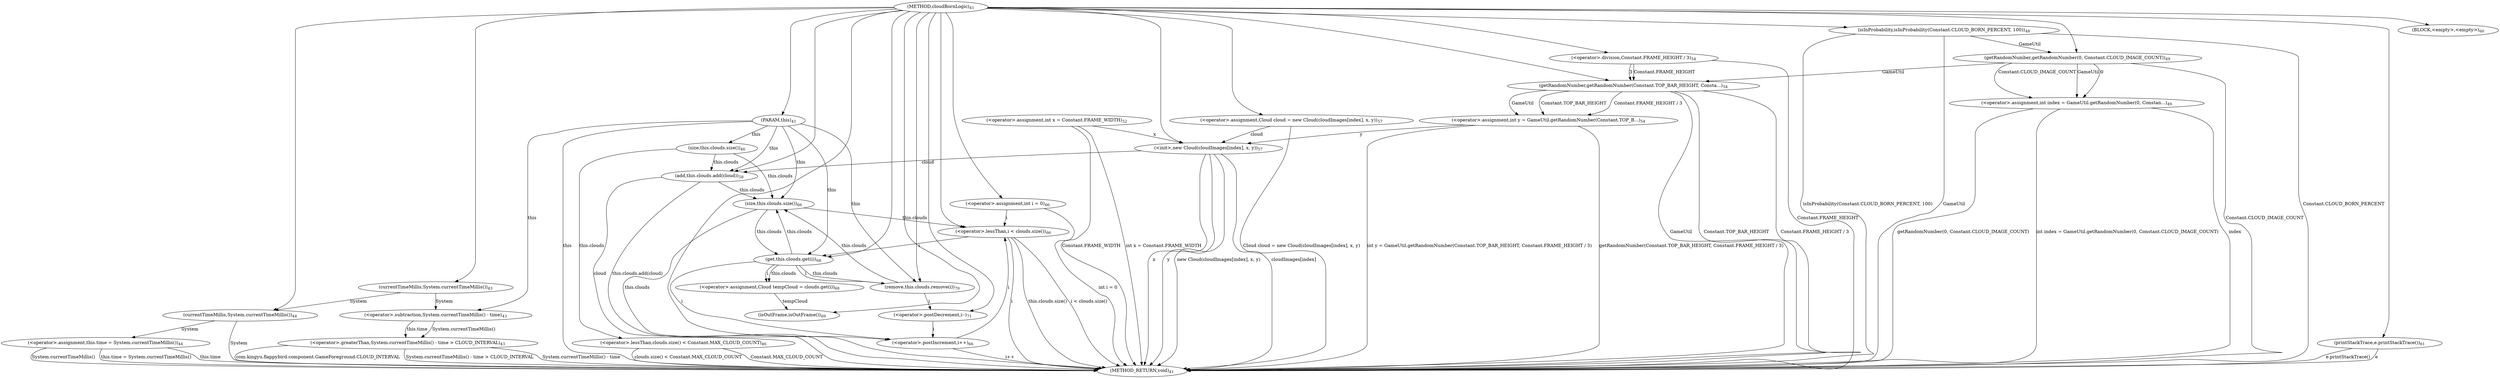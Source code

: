 digraph "cloudBornLogic" {  
"113" [label = <(METHOD,cloudBornLogic)<SUB>41</SUB>> ]
"239" [label = <(METHOD_RETURN,void)<SUB>41</SUB>> ]
"114" [label = <(PARAM,this)<SUB>41</SUB>> ]
"117" [label = <(&lt;operator&gt;.greaterThan,System.currentTimeMillis() - time &gt; CLOUD_INTERVAL)<SUB>43</SUB>> ]
"117" [label = <(&lt;operator&gt;.greaterThan,System.currentTimeMillis() - time &gt; CLOUD_INTERVAL)<SUB>43</SUB>> ]
"117" [label = <(&lt;operator&gt;.greaterThan,System.currentTimeMillis() - time &gt; CLOUD_INTERVAL)<SUB>43</SUB>> ]
"128" [label = <(&lt;operator&gt;.assignment,this.time = System.currentTimeMillis())<SUB>44</SUB>> ]
"118" [label = <(&lt;operator&gt;.subtraction,System.currentTimeMillis() - time)<SUB>43</SUB>> ]
"118" [label = <(&lt;operator&gt;.subtraction,System.currentTimeMillis() - time)<SUB>43</SUB>> ]
"128" [label = <(&lt;operator&gt;.assignment,this.time = System.currentTimeMillis())<SUB>44</SUB>> ]
"128" [label = <(&lt;operator&gt;.assignment,this.time = System.currentTimeMillis())<SUB>44</SUB>> ]
"135" [label = <(&lt;operator&gt;.lessThan,clouds.size() &lt; Constant.MAX_CLOUD_COUNT)<SUB>46</SUB>> ]
"206" [label = <(&lt;operator&gt;.assignment,int i = 0)<SUB>66</SUB>> ]
"209" [label = <(&lt;operator&gt;.lessThan,i &lt; clouds.size())<SUB>66</SUB>> ]
"215" [label = <(&lt;operator&gt;.postIncrement,i++)<SUB>66</SUB>> ]
"119" [label = <(currentTimeMillis,System.currentTimeMillis())<SUB>43</SUB>> ]
"132" [label = <(currentTimeMillis,System.currentTimeMillis())<SUB>44</SUB>> ]
"135" [label = <(&lt;operator&gt;.lessThan,clouds.size() &lt; Constant.MAX_CLOUD_COUNT)<SUB>46</SUB>> ]
"135" [label = <(&lt;operator&gt;.lessThan,clouds.size() &lt; Constant.MAX_CLOUD_COUNT)<SUB>46</SUB>> ]
"206" [label = <(&lt;operator&gt;.assignment,int i = 0)<SUB>66</SUB>> ]
"206" [label = <(&lt;operator&gt;.assignment,int i = 0)<SUB>66</SUB>> ]
"209" [label = <(&lt;operator&gt;.lessThan,i &lt; clouds.size())<SUB>66</SUB>> ]
"209" [label = <(&lt;operator&gt;.lessThan,i &lt; clouds.size())<SUB>66</SUB>> ]
"215" [label = <(&lt;operator&gt;.postIncrement,i++)<SUB>66</SUB>> ]
"219" [label = <(&lt;operator&gt;.assignment,Cloud tempCloud = clouds.get(i))<SUB>68</SUB>> ]
"136" [label = <(size,this.clouds.size())<SUB>46</SUB>> ]
"211" [label = <(size,this.clouds.size())<SUB>66</SUB>> ]
"219" [label = <(&lt;operator&gt;.assignment,Cloud tempCloud = clouds.get(i))<SUB>68</SUB>> ]
"219" [label = <(&lt;operator&gt;.assignment,Cloud tempCloud = clouds.get(i))<SUB>68</SUB>> ]
"227" [label = <(isOutFrame,isOutFrame())<SUB>69</SUB>> ]
"201" [label = <(BLOCK,&lt;empty&gt;,&lt;empty&gt;)<SUB>60</SUB>> ]
"221" [label = <(get,this.clouds.get(i))<SUB>68</SUB>> ]
"221" [label = <(get,this.clouds.get(i))<SUB>68</SUB>> ]
"227" [label = <(isOutFrame,isOutFrame())<SUB>69</SUB>> ]
"230" [label = <(remove,this.clouds.remove(i))<SUB>70</SUB>> ]
"235" [label = <(&lt;operator&gt;.postDecrement,i--)<SUB>71</SUB>> ]
"147" [label = <(isInProbability,isInProbability(Constant.CLOUD_BORN_PERCENT, 100))<SUB>48</SUB>> ]
"202" [label = <(printStackTrace,e.printStackTrace())<SUB>61</SUB>> ]
"230" [label = <(remove,this.clouds.remove(i))<SUB>70</SUB>> ]
"230" [label = <(remove,this.clouds.remove(i))<SUB>70</SUB>> ]
"235" [label = <(&lt;operator&gt;.postDecrement,i--)<SUB>71</SUB>> ]
"147" [label = <(isInProbability,isInProbability(Constant.CLOUD_BORN_PERCENT, 100))<SUB>48</SUB>> ]
"147" [label = <(isInProbability,isInProbability(Constant.CLOUD_BORN_PERCENT, 100))<SUB>48</SUB>> ]
"147" [label = <(isInProbability,isInProbability(Constant.CLOUD_BORN_PERCENT, 100))<SUB>48</SUB>> ]
"155" [label = <(&lt;operator&gt;.assignment,int index = GameUtil.getRandomNumber(0, Constan...)<SUB>49</SUB>> ]
"164" [label = <(&lt;operator&gt;.assignment,int x = Constant.FRAME_WIDTH)<SUB>52</SUB>> ]
"170" [label = <(&lt;operator&gt;.assignment,int y = GameUtil.getRandomNumber(Constant.TOP_B...)<SUB>54</SUB>> ]
"183" [label = <(&lt;operator&gt;.assignment,Cloud cloud = new Cloud(cloudImages[index], x, y))<SUB>57</SUB>> ]
"186" [label = <(&lt;init&gt;,new Cloud(cloudImages[index], x, y))<SUB>57</SUB>> ]
"195" [label = <(add,this.clouds.add(cloud))<SUB>58</SUB>> ]
"202" [label = <(printStackTrace,e.printStackTrace())<SUB>61</SUB>> ]
"155" [label = <(&lt;operator&gt;.assignment,int index = GameUtil.getRandomNumber(0, Constan...)<SUB>49</SUB>> ]
"155" [label = <(&lt;operator&gt;.assignment,int index = GameUtil.getRandomNumber(0, Constan...)<SUB>49</SUB>> ]
"164" [label = <(&lt;operator&gt;.assignment,int x = Constant.FRAME_WIDTH)<SUB>52</SUB>> ]
"164" [label = <(&lt;operator&gt;.assignment,int x = Constant.FRAME_WIDTH)<SUB>52</SUB>> ]
"170" [label = <(&lt;operator&gt;.assignment,int y = GameUtil.getRandomNumber(Constant.TOP_B...)<SUB>54</SUB>> ]
"170" [label = <(&lt;operator&gt;.assignment,int y = GameUtil.getRandomNumber(Constant.TOP_B...)<SUB>54</SUB>> ]
"183" [label = <(&lt;operator&gt;.assignment,Cloud cloud = new Cloud(cloudImages[index], x, y))<SUB>57</SUB>> ]
"183" [label = <(&lt;operator&gt;.assignment,Cloud cloud = new Cloud(cloudImages[index], x, y))<SUB>57</SUB>> ]
"186" [label = <(&lt;init&gt;,new Cloud(cloudImages[index], x, y))<SUB>57</SUB>> ]
"186" [label = <(&lt;init&gt;,new Cloud(cloudImages[index], x, y))<SUB>57</SUB>> ]
"186" [label = <(&lt;init&gt;,new Cloud(cloudImages[index], x, y))<SUB>57</SUB>> ]
"186" [label = <(&lt;init&gt;,new Cloud(cloudImages[index], x, y))<SUB>57</SUB>> ]
"195" [label = <(add,this.clouds.add(cloud))<SUB>58</SUB>> ]
"195" [label = <(add,this.clouds.add(cloud))<SUB>58</SUB>> ]
"157" [label = <(getRandomNumber,getRandomNumber(0, Constant.CLOUD_IMAGE_COUNT))<SUB>49</SUB>> ]
"157" [label = <(getRandomNumber,getRandomNumber(0, Constant.CLOUD_IMAGE_COUNT))<SUB>49</SUB>> ]
"157" [label = <(getRandomNumber,getRandomNumber(0, Constant.CLOUD_IMAGE_COUNT))<SUB>49</SUB>> ]
"172" [label = <(getRandomNumber,getRandomNumber(Constant.TOP_BAR_HEIGHT, Consta...)<SUB>54</SUB>> ]
"172" [label = <(getRandomNumber,getRandomNumber(Constant.TOP_BAR_HEIGHT, Consta...)<SUB>54</SUB>> ]
"172" [label = <(getRandomNumber,getRandomNumber(Constant.TOP_BAR_HEIGHT, Consta...)<SUB>54</SUB>> ]
"177" [label = <(&lt;operator&gt;.division,Constant.FRAME_HEIGHT / 3)<SUB>54</SUB>> ]
"177" [label = <(&lt;operator&gt;.division,Constant.FRAME_HEIGHT / 3)<SUB>54</SUB>> ]
  "114" -> "239"  [ label = "this"] 
  "117" -> "239"  [ label = "System.currentTimeMillis() - time"] 
  "117" -> "239"  [ label = "com.kingyu.flappybird.component.GameForeground.CLOUD_INTERVAL"] 
  "117" -> "239"  [ label = "System.currentTimeMillis() - time &gt; CLOUD_INTERVAL"] 
  "128" -> "239"  [ label = "this.time"] 
  "132" -> "239"  [ label = "System"] 
  "128" -> "239"  [ label = "System.currentTimeMillis()"] 
  "128" -> "239"  [ label = "this.time = System.currentTimeMillis()"] 
  "135" -> "239"  [ label = "Constant.MAX_CLOUD_COUNT"] 
  "135" -> "239"  [ label = "clouds.size() &lt; Constant.MAX_CLOUD_COUNT"] 
  "147" -> "239"  [ label = "GameUtil"] 
  "147" -> "239"  [ label = "Constant.CLOUD_BORN_PERCENT"] 
  "147" -> "239"  [ label = "isInProbability(Constant.CLOUD_BORN_PERCENT, 100)"] 
  "155" -> "239"  [ label = "index"] 
  "157" -> "239"  [ label = "Constant.CLOUD_IMAGE_COUNT"] 
  "155" -> "239"  [ label = "getRandomNumber(0, Constant.CLOUD_IMAGE_COUNT)"] 
  "155" -> "239"  [ label = "int index = GameUtil.getRandomNumber(0, Constant.CLOUD_IMAGE_COUNT)"] 
  "164" -> "239"  [ label = "Constant.FRAME_WIDTH"] 
  "164" -> "239"  [ label = "int x = Constant.FRAME_WIDTH"] 
  "172" -> "239"  [ label = "GameUtil"] 
  "172" -> "239"  [ label = "Constant.TOP_BAR_HEIGHT"] 
  "177" -> "239"  [ label = "Constant.FRAME_HEIGHT"] 
  "172" -> "239"  [ label = "Constant.FRAME_HEIGHT / 3"] 
  "170" -> "239"  [ label = "getRandomNumber(Constant.TOP_BAR_HEIGHT, Constant.FRAME_HEIGHT / 3)"] 
  "170" -> "239"  [ label = "int y = GameUtil.getRandomNumber(Constant.TOP_BAR_HEIGHT, Constant.FRAME_HEIGHT / 3)"] 
  "183" -> "239"  [ label = "Cloud cloud = new Cloud(cloudImages[index], x, y)"] 
  "186" -> "239"  [ label = "cloudImages[index]"] 
  "186" -> "239"  [ label = "x"] 
  "186" -> "239"  [ label = "y"] 
  "186" -> "239"  [ label = "new Cloud(cloudImages[index], x, y)"] 
  "195" -> "239"  [ label = "cloud"] 
  "195" -> "239"  [ label = "this.clouds.add(cloud)"] 
  "202" -> "239"  [ label = "e.printStackTrace()"] 
  "206" -> "239"  [ label = "int i = 0"] 
  "209" -> "239"  [ label = "i"] 
  "211" -> "239"  [ label = "this.clouds"] 
  "209" -> "239"  [ label = "this.clouds.size()"] 
  "209" -> "239"  [ label = "i &lt; clouds.size()"] 
  "215" -> "239"  [ label = "i++"] 
  "202" -> "239"  [ label = "e"] 
  "113" -> "114" 
  "118" -> "117"  [ label = "System.currentTimeMillis()"] 
  "118" -> "117"  [ label = "this.time"] 
  "132" -> "128"  [ label = "System"] 
  "119" -> "118"  [ label = "System"] 
  "114" -> "118"  [ label = "this"] 
  "113" -> "206" 
  "113" -> "119" 
  "119" -> "132"  [ label = "System"] 
  "113" -> "132" 
  "136" -> "135"  [ label = "this.clouds"] 
  "206" -> "209"  [ label = "i"] 
  "215" -> "209"  [ label = "i"] 
  "113" -> "209" 
  "211" -> "209"  [ label = "this.clouds"] 
  "221" -> "215"  [ label = "i"] 
  "235" -> "215"  [ label = "i"] 
  "113" -> "215" 
  "221" -> "219"  [ label = "this.clouds"] 
  "221" -> "219"  [ label = "i"] 
  "114" -> "136"  [ label = "this"] 
  "114" -> "211"  [ label = "this"] 
  "136" -> "211"  [ label = "this.clouds"] 
  "195" -> "211"  [ label = "this.clouds"] 
  "221" -> "211"  [ label = "this.clouds"] 
  "230" -> "211"  [ label = "this.clouds"] 
  "113" -> "201" 
  "114" -> "221"  [ label = "this"] 
  "211" -> "221"  [ label = "this.clouds"] 
  "209" -> "221"  [ label = "i"] 
  "113" -> "221" 
  "219" -> "227"  [ label = "tempCloud"] 
  "113" -> "227" 
  "114" -> "230"  [ label = "this"] 
  "221" -> "230"  [ label = "this.clouds"] 
  "221" -> "230"  [ label = "i"] 
  "113" -> "230" 
  "230" -> "235"  [ label = "i"] 
  "113" -> "235" 
  "113" -> "147" 
  "157" -> "155"  [ label = "GameUtil"] 
  "157" -> "155"  [ label = "0"] 
  "157" -> "155"  [ label = "Constant.CLOUD_IMAGE_COUNT"] 
  "172" -> "170"  [ label = "GameUtil"] 
  "172" -> "170"  [ label = "Constant.TOP_BAR_HEIGHT"] 
  "172" -> "170"  [ label = "Constant.FRAME_HEIGHT / 3"] 
  "113" -> "183" 
  "113" -> "202" 
  "183" -> "186"  [ label = "cloud"] 
  "113" -> "186" 
  "164" -> "186"  [ label = "x"] 
  "170" -> "186"  [ label = "y"] 
  "114" -> "195"  [ label = "this"] 
  "136" -> "195"  [ label = "this.clouds"] 
  "186" -> "195"  [ label = "cloud"] 
  "113" -> "195" 
  "147" -> "157"  [ label = "GameUtil"] 
  "113" -> "157" 
  "157" -> "172"  [ label = "GameUtil"] 
  "113" -> "172" 
  "177" -> "172"  [ label = "Constant.FRAME_HEIGHT"] 
  "177" -> "172"  [ label = "3"] 
  "113" -> "177" 
}
